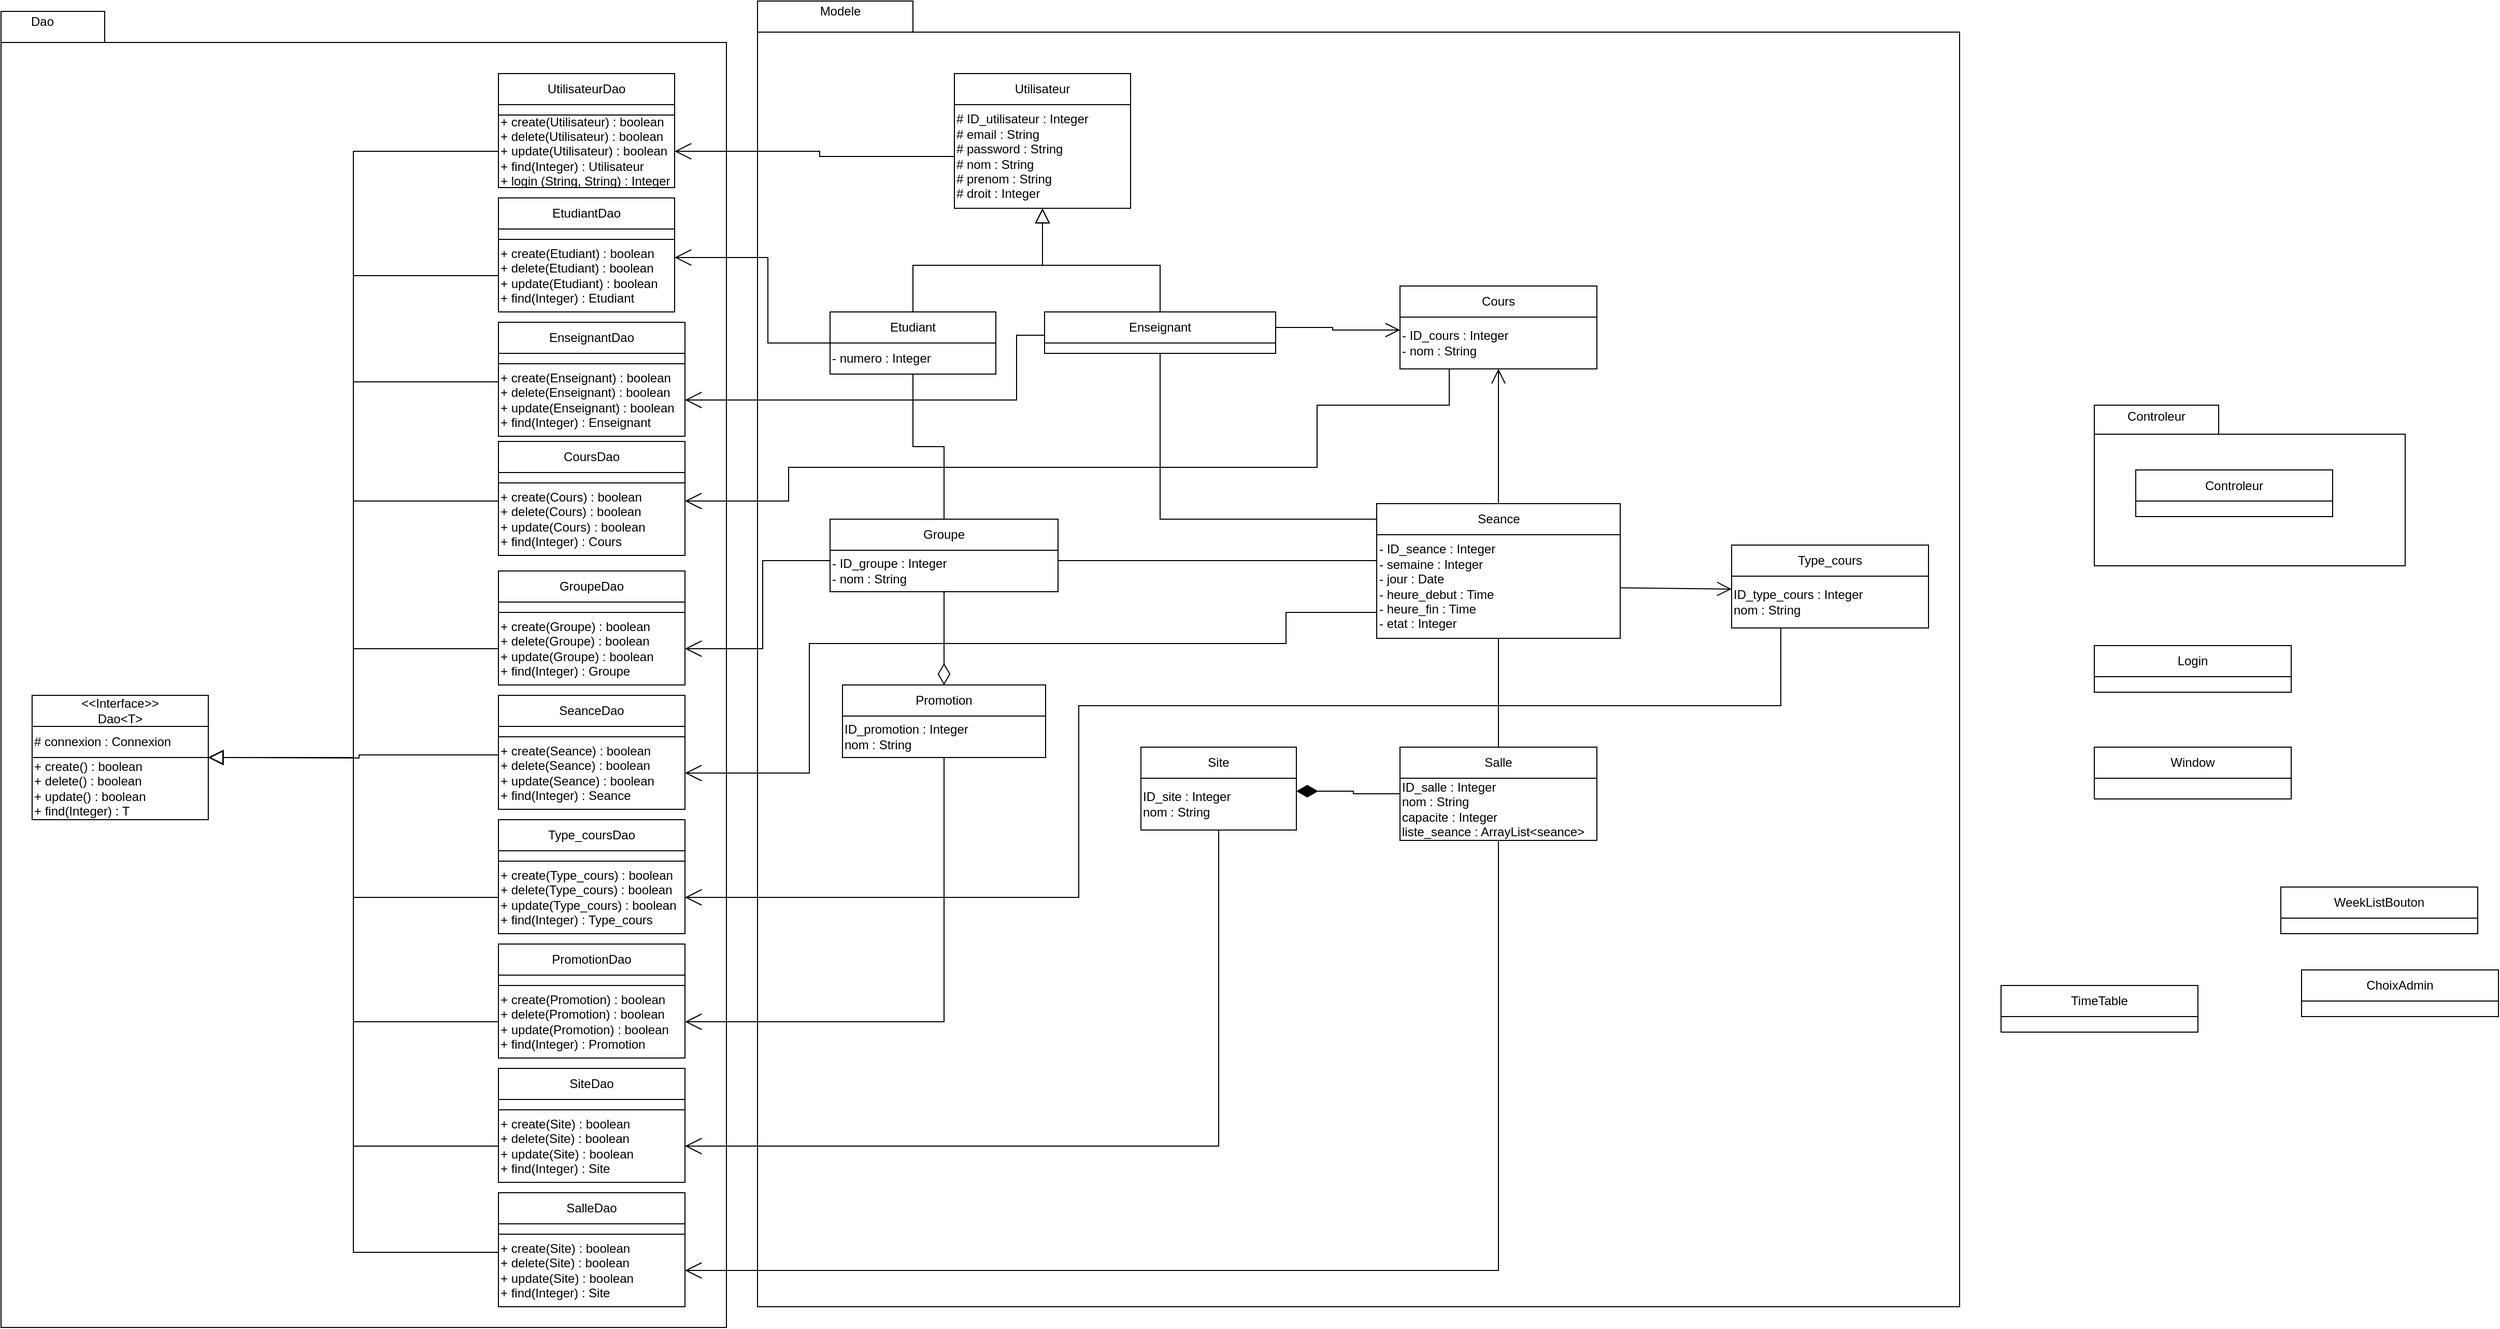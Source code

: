<mxfile version="13.1.12" type="github">
  <diagram id="PNnLgokY7eEUdojZbYiC" name="Page-1">
    <mxGraphModel dx="2522" dy="1648" grid="1" gridSize="10" guides="1" tooltips="1" connect="1" arrows="1" fold="1" page="1" pageScale="1" pageWidth="827" pageHeight="1169" math="0" shadow="0">
      <root>
        <mxCell id="0" />
        <mxCell id="1" parent="0" />
        <mxCell id="Z8heLtqB9fBzqsU-6SV7-1" value="Utilisateur" style="rounded=0;whiteSpace=wrap;html=1;" parent="1" vertex="1">
          <mxGeometry x="-700" y="10" width="170" height="30" as="geometry" />
        </mxCell>
        <mxCell id="HvSIF3zyz_BLwgicf8cy-4" style="edgeStyle=orthogonalEdgeStyle;rounded=0;orthogonalLoop=1;jettySize=auto;html=1;exitX=0.5;exitY=1;exitDx=0;exitDy=0;entryX=0.5;entryY=0;entryDx=0;entryDy=0;endArrow=none;endFill=0;startArrow=block;startFill=0;startSize=12;" edge="1" parent="1" source="Z8heLtqB9fBzqsU-6SV7-2" target="Z8heLtqB9fBzqsU-6SV7-6">
          <mxGeometry relative="1" as="geometry" />
        </mxCell>
        <mxCell id="HvSIF3zyz_BLwgicf8cy-5" style="edgeStyle=orthogonalEdgeStyle;rounded=0;orthogonalLoop=1;jettySize=auto;html=1;exitX=0.5;exitY=1;exitDx=0;exitDy=0;entryX=0.5;entryY=0;entryDx=0;entryDy=0;endArrow=none;endFill=0;startArrow=block;startFill=0;endSize=14;startSize=12;" edge="1" parent="1" source="Z8heLtqB9fBzqsU-6SV7-2" target="Z8heLtqB9fBzqsU-6SV7-10">
          <mxGeometry relative="1" as="geometry" />
        </mxCell>
        <mxCell id="HvSIF3zyz_BLwgicf8cy-31" style="edgeStyle=orthogonalEdgeStyle;rounded=0;orthogonalLoop=1;jettySize=auto;html=1;exitX=0;exitY=0.5;exitDx=0;exitDy=0;entryX=1;entryY=0.5;entryDx=0;entryDy=0;startArrow=none;startFill=0;startSize=12;sourcePerimeterSpacing=0;endArrow=open;endFill=0;endSize=14;targetPerimeterSpacing=0;strokeWidth=1;" edge="1" parent="1" source="Z8heLtqB9fBzqsU-6SV7-2" target="HvSIF3zyz_BLwgicf8cy-29">
          <mxGeometry relative="1" as="geometry" />
        </mxCell>
        <mxCell id="Z8heLtqB9fBzqsU-6SV7-2" value="# ID_utilisateur : Integer&lt;br&gt;# email : String&lt;br&gt;# password : String&lt;br&gt;# nom : String&lt;br&gt;# prenom : String&lt;br&gt;# droit : Integer" style="rounded=0;whiteSpace=wrap;html=1;align=left;" parent="1" vertex="1">
          <mxGeometry x="-700" y="40" width="170" height="100" as="geometry" />
        </mxCell>
        <mxCell id="Z8heLtqB9fBzqsU-6SV7-6" value="Etudiant" style="rounded=0;whiteSpace=wrap;html=1;" parent="1" vertex="1">
          <mxGeometry x="-820" y="240" width="160" height="30" as="geometry" />
        </mxCell>
        <mxCell id="HvSIF3zyz_BLwgicf8cy-6" style="edgeStyle=orthogonalEdgeStyle;rounded=0;orthogonalLoop=1;jettySize=auto;html=1;exitX=0.5;exitY=1;exitDx=0;exitDy=0;entryX=0.5;entryY=0;entryDx=0;entryDy=0;startArrow=none;startFill=0;endArrow=none;endFill=0;" edge="1" parent="1" source="Z8heLtqB9fBzqsU-6SV7-7" target="Z8heLtqB9fBzqsU-6SV7-14">
          <mxGeometry relative="1" as="geometry" />
        </mxCell>
        <mxCell id="HvSIF3zyz_BLwgicf8cy-57" style="edgeStyle=orthogonalEdgeStyle;rounded=0;orthogonalLoop=1;jettySize=auto;html=1;exitX=0;exitY=0;exitDx=0;exitDy=0;entryX=1;entryY=0.25;entryDx=0;entryDy=0;startArrow=none;startFill=0;startSize=12;sourcePerimeterSpacing=0;endArrow=open;endFill=0;endSize=14;targetPerimeterSpacing=0;strokeWidth=1;" edge="1" parent="1" source="Z8heLtqB9fBzqsU-6SV7-7" target="HvSIF3zyz_BLwgicf8cy-34">
          <mxGeometry relative="1" as="geometry">
            <Array as="points">
              <mxPoint x="-880" y="270" />
              <mxPoint x="-880" y="188" />
            </Array>
          </mxGeometry>
        </mxCell>
        <mxCell id="Z8heLtqB9fBzqsU-6SV7-7" value="- numero : Integer" style="rounded=0;whiteSpace=wrap;html=1;align=left;" parent="1" vertex="1">
          <mxGeometry x="-820" y="270" width="160" height="30" as="geometry" />
        </mxCell>
        <mxCell id="HvSIF3zyz_BLwgicf8cy-10" style="edgeStyle=orthogonalEdgeStyle;rounded=0;orthogonalLoop=1;jettySize=auto;html=1;exitX=1;exitY=0.5;exitDx=0;exitDy=0;entryX=0;entryY=0.25;entryDx=0;entryDy=0;startArrow=none;startFill=0;endArrow=open;endFill=0;endSize=12;" edge="1" parent="1" source="Z8heLtqB9fBzqsU-6SV7-10" target="Z8heLtqB9fBzqsU-6SV7-21">
          <mxGeometry relative="1" as="geometry" />
        </mxCell>
        <mxCell id="HvSIF3zyz_BLwgicf8cy-58" style="edgeStyle=orthogonalEdgeStyle;rounded=0;orthogonalLoop=1;jettySize=auto;html=1;exitX=0;exitY=0.75;exitDx=0;exitDy=0;entryX=1;entryY=0.5;entryDx=0;entryDy=0;startArrow=none;startFill=0;startSize=12;sourcePerimeterSpacing=0;endArrow=open;endFill=0;endSize=14;targetPerimeterSpacing=0;strokeWidth=1;" edge="1" parent="1" source="Z8heLtqB9fBzqsU-6SV7-10" target="HvSIF3zyz_BLwgicf8cy-37">
          <mxGeometry relative="1" as="geometry">
            <Array as="points">
              <mxPoint x="-640" y="263" />
              <mxPoint x="-640" y="325" />
            </Array>
          </mxGeometry>
        </mxCell>
        <mxCell id="Z8heLtqB9fBzqsU-6SV7-10" value="Enseignant" style="rounded=0;whiteSpace=wrap;html=1;" parent="1" vertex="1">
          <mxGeometry x="-613" y="240" width="223" height="30" as="geometry" />
        </mxCell>
        <mxCell id="Z8heLtqB9fBzqsU-6SV7-11" value="" style="rounded=0;whiteSpace=wrap;html=1;" parent="1" vertex="1">
          <mxGeometry x="-613" y="270" width="223" height="10" as="geometry" />
        </mxCell>
        <mxCell id="Z8heLtqB9fBzqsU-6SV7-12" value="Promotion" style="rounded=0;whiteSpace=wrap;html=1;" parent="1" vertex="1">
          <mxGeometry x="-808" y="600" width="196" height="30" as="geometry" />
        </mxCell>
        <mxCell id="HvSIF3zyz_BLwgicf8cy-89" style="edgeStyle=orthogonalEdgeStyle;rounded=0;orthogonalLoop=1;jettySize=auto;html=1;exitX=0.5;exitY=1;exitDx=0;exitDy=0;entryX=1;entryY=0.5;entryDx=0;entryDy=0;startArrow=none;startFill=0;startSize=12;sourcePerimeterSpacing=0;endArrow=open;endFill=0;endSize=14;targetPerimeterSpacing=0;strokeWidth=1;" edge="1" parent="1" source="Z8heLtqB9fBzqsU-6SV7-13" target="HvSIF3zyz_BLwgicf8cy-72">
          <mxGeometry relative="1" as="geometry" />
        </mxCell>
        <mxCell id="Z8heLtqB9fBzqsU-6SV7-13" value="ID_promotion : Integer&lt;br&gt;nom : String&lt;br&gt;" style="rounded=0;whiteSpace=wrap;html=1;align=left;" parent="1" vertex="1">
          <mxGeometry x="-808" y="630" width="196" height="40" as="geometry" />
        </mxCell>
        <mxCell id="Z8heLtqB9fBzqsU-6SV7-14" value="Groupe" style="rounded=0;whiteSpace=wrap;html=1;" parent="1" vertex="1">
          <mxGeometry x="-820" y="440" width="220" height="30" as="geometry" />
        </mxCell>
        <mxCell id="HvSIF3zyz_BLwgicf8cy-8" style="edgeStyle=none;rounded=0;orthogonalLoop=1;jettySize=auto;html=1;exitX=0.5;exitY=1;exitDx=0;exitDy=0;entryX=0.5;entryY=0;entryDx=0;entryDy=0;startArrow=none;startFill=0;endArrow=diamondThin;endFill=0;startSize=18;endSize=18;" edge="1" parent="1" source="Z8heLtqB9fBzqsU-6SV7-15" target="Z8heLtqB9fBzqsU-6SV7-12">
          <mxGeometry relative="1" as="geometry" />
        </mxCell>
        <mxCell id="HvSIF3zyz_BLwgicf8cy-15" style="edgeStyle=orthogonalEdgeStyle;rounded=0;orthogonalLoop=1;jettySize=auto;html=1;exitX=1;exitY=0.25;exitDx=0;exitDy=0;entryX=0;entryY=0.25;entryDx=0;entryDy=0;startArrow=none;startFill=0;endArrow=none;endFill=0;" edge="1" parent="1" source="Z8heLtqB9fBzqsU-6SV7-15" target="Z8heLtqB9fBzqsU-6SV7-29">
          <mxGeometry relative="1" as="geometry" />
        </mxCell>
        <mxCell id="HvSIF3zyz_BLwgicf8cy-60" style="edgeStyle=orthogonalEdgeStyle;rounded=0;orthogonalLoop=1;jettySize=auto;html=1;exitX=0;exitY=0.25;exitDx=0;exitDy=0;entryX=1;entryY=0.5;entryDx=0;entryDy=0;startArrow=none;startFill=0;startSize=12;sourcePerimeterSpacing=0;endArrow=open;endFill=0;endSize=14;targetPerimeterSpacing=0;strokeWidth=1;" edge="1" parent="1" source="Z8heLtqB9fBzqsU-6SV7-15" target="HvSIF3zyz_BLwgicf8cy-50">
          <mxGeometry relative="1" as="geometry" />
        </mxCell>
        <mxCell id="Z8heLtqB9fBzqsU-6SV7-15" value="- ID_groupe : Integer&lt;br&gt;- nom : String" style="rounded=0;whiteSpace=wrap;html=1;align=left;" parent="1" vertex="1">
          <mxGeometry x="-820" y="470" width="220" height="40" as="geometry" />
        </mxCell>
        <mxCell id="Z8heLtqB9fBzqsU-6SV7-20" value="Cours" style="rounded=0;whiteSpace=wrap;html=1;" parent="1" vertex="1">
          <mxGeometry x="-270" y="215" width="190" height="30" as="geometry" />
        </mxCell>
        <mxCell id="HvSIF3zyz_BLwgicf8cy-59" style="edgeStyle=orthogonalEdgeStyle;rounded=0;orthogonalLoop=1;jettySize=auto;html=1;exitX=0.25;exitY=1;exitDx=0;exitDy=0;entryX=1;entryY=0.25;entryDx=0;entryDy=0;startArrow=none;startFill=0;startSize=12;sourcePerimeterSpacing=0;endArrow=open;endFill=0;endSize=14;targetPerimeterSpacing=0;strokeWidth=1;" edge="1" parent="1" source="Z8heLtqB9fBzqsU-6SV7-21" target="HvSIF3zyz_BLwgicf8cy-43">
          <mxGeometry relative="1" as="geometry">
            <Array as="points">
              <mxPoint x="-222" y="330" />
              <mxPoint x="-350" y="330" />
              <mxPoint x="-350" y="390" />
              <mxPoint x="-860" y="390" />
              <mxPoint x="-860" y="423" />
            </Array>
          </mxGeometry>
        </mxCell>
        <mxCell id="Z8heLtqB9fBzqsU-6SV7-21" value="- ID_cours : Integer&lt;br&gt;- nom : String" style="rounded=0;whiteSpace=wrap;html=1;align=left;" parent="1" vertex="1">
          <mxGeometry x="-270" y="245" width="190" height="50" as="geometry" />
        </mxCell>
        <mxCell id="Z8heLtqB9fBzqsU-6SV7-22" value="Type_cours" style="rounded=0;whiteSpace=wrap;html=1;" parent="1" vertex="1">
          <mxGeometry x="50" y="465" width="190" height="30" as="geometry" />
        </mxCell>
        <mxCell id="HvSIF3zyz_BLwgicf8cy-12" style="edgeStyle=none;rounded=0;orthogonalLoop=1;jettySize=auto;html=1;exitX=0;exitY=0.25;exitDx=0;exitDy=0;startArrow=open;startFill=0;endArrow=none;endFill=0;startSize=12;" edge="1" parent="1" source="Z8heLtqB9fBzqsU-6SV7-23" target="Z8heLtqB9fBzqsU-6SV7-29">
          <mxGeometry relative="1" as="geometry" />
        </mxCell>
        <mxCell id="HvSIF3zyz_BLwgicf8cy-88" style="edgeStyle=orthogonalEdgeStyle;rounded=0;orthogonalLoop=1;jettySize=auto;html=1;exitX=0.25;exitY=1;exitDx=0;exitDy=0;entryX=1;entryY=0.5;entryDx=0;entryDy=0;startArrow=none;startFill=0;startSize=12;sourcePerimeterSpacing=0;endArrow=open;endFill=0;endSize=14;targetPerimeterSpacing=0;strokeWidth=1;" edge="1" parent="1" source="Z8heLtqB9fBzqsU-6SV7-23" target="HvSIF3zyz_BLwgicf8cy-66">
          <mxGeometry relative="1" as="geometry">
            <Array as="points">
              <mxPoint x="97" y="620" />
              <mxPoint x="-580" y="620" />
              <mxPoint x="-580" y="805" />
            </Array>
          </mxGeometry>
        </mxCell>
        <mxCell id="Z8heLtqB9fBzqsU-6SV7-23" value="ID_type_cours : Integer&lt;br&gt;nom : String" style="rounded=0;whiteSpace=wrap;html=1;align=left;" parent="1" vertex="1">
          <mxGeometry x="50" y="495" width="190" height="50" as="geometry" />
        </mxCell>
        <mxCell id="Z8heLtqB9fBzqsU-6SV7-24" value="Site" style="rounded=0;whiteSpace=wrap;html=1;" parent="1" vertex="1">
          <mxGeometry x="-520" y="660" width="150" height="30" as="geometry" />
        </mxCell>
        <mxCell id="HvSIF3zyz_BLwgicf8cy-19" style="edgeStyle=orthogonalEdgeStyle;rounded=0;orthogonalLoop=1;jettySize=auto;html=1;exitX=1;exitY=0.25;exitDx=0;exitDy=0;entryX=0;entryY=0.25;entryDx=0;entryDy=0;startArrow=diamondThin;startFill=1;endArrow=none;endFill=0;targetPerimeterSpacing=0;sourcePerimeterSpacing=0;strokeWidth=1;endSize=12;startSize=18;" edge="1" parent="1" source="Z8heLtqB9fBzqsU-6SV7-25" target="Z8heLtqB9fBzqsU-6SV7-27">
          <mxGeometry relative="1" as="geometry" />
        </mxCell>
        <mxCell id="HvSIF3zyz_BLwgicf8cy-90" style="edgeStyle=orthogonalEdgeStyle;rounded=0;orthogonalLoop=1;jettySize=auto;html=1;exitX=0.5;exitY=1;exitDx=0;exitDy=0;entryX=1;entryY=0.5;entryDx=0;entryDy=0;startArrow=none;startFill=0;startSize=12;sourcePerimeterSpacing=0;endArrow=open;endFill=0;endSize=14;targetPerimeterSpacing=0;strokeWidth=1;" edge="1" parent="1" source="Z8heLtqB9fBzqsU-6SV7-25" target="HvSIF3zyz_BLwgicf8cy-80">
          <mxGeometry relative="1" as="geometry" />
        </mxCell>
        <mxCell id="Z8heLtqB9fBzqsU-6SV7-25" value="ID_site : Integer&lt;br&gt;nom : String&lt;br&gt;" style="rounded=0;whiteSpace=wrap;html=1;align=left;" parent="1" vertex="1">
          <mxGeometry x="-520" y="690" width="150" height="50" as="geometry" />
        </mxCell>
        <mxCell id="HvSIF3zyz_BLwgicf8cy-16" style="edgeStyle=orthogonalEdgeStyle;rounded=0;orthogonalLoop=1;jettySize=auto;html=1;exitX=0.5;exitY=0;exitDx=0;exitDy=0;entryX=0.5;entryY=1;entryDx=0;entryDy=0;startArrow=none;startFill=0;endArrow=none;endFill=0;" edge="1" parent="1" source="Z8heLtqB9fBzqsU-6SV7-26" target="Z8heLtqB9fBzqsU-6SV7-29">
          <mxGeometry relative="1" as="geometry" />
        </mxCell>
        <mxCell id="Z8heLtqB9fBzqsU-6SV7-26" value="Salle" style="rounded=0;whiteSpace=wrap;html=1;" parent="1" vertex="1">
          <mxGeometry x="-270" y="660" width="190" height="30" as="geometry" />
        </mxCell>
        <mxCell id="HvSIF3zyz_BLwgicf8cy-91" style="edgeStyle=orthogonalEdgeStyle;rounded=0;orthogonalLoop=1;jettySize=auto;html=1;exitX=0.5;exitY=1;exitDx=0;exitDy=0;entryX=1;entryY=0.5;entryDx=0;entryDy=0;startArrow=none;startFill=0;startSize=12;sourcePerimeterSpacing=0;endArrow=open;endFill=0;endSize=14;targetPerimeterSpacing=0;strokeWidth=1;" edge="1" parent="1" source="Z8heLtqB9fBzqsU-6SV7-27" target="HvSIF3zyz_BLwgicf8cy-86">
          <mxGeometry relative="1" as="geometry" />
        </mxCell>
        <mxCell id="Z8heLtqB9fBzqsU-6SV7-27" value="ID_salle : Integer&lt;br&gt;nom : String&lt;br&gt;capacite : Integer&lt;br&gt;liste_seance : ArrayList&amp;lt;seance&amp;gt;" style="rounded=0;whiteSpace=wrap;html=1;align=left;" parent="1" vertex="1">
          <mxGeometry x="-270" y="690" width="190" height="60" as="geometry" />
        </mxCell>
        <mxCell id="HvSIF3zyz_BLwgicf8cy-11" style="edgeStyle=none;rounded=0;orthogonalLoop=1;jettySize=auto;html=1;exitX=0.5;exitY=0;exitDx=0;exitDy=0;entryX=0.5;entryY=1;entryDx=0;entryDy=0;startArrow=none;startFill=0;endArrow=open;endFill=0;startSize=12;endSize=12;" edge="1" parent="1" source="Z8heLtqB9fBzqsU-6SV7-28" target="Z8heLtqB9fBzqsU-6SV7-21">
          <mxGeometry relative="1" as="geometry" />
        </mxCell>
        <mxCell id="Z8heLtqB9fBzqsU-6SV7-28" value="Seance" style="rounded=0;whiteSpace=wrap;html=1;" parent="1" vertex="1">
          <mxGeometry x="-292.5" y="425" width="235" height="30" as="geometry" />
        </mxCell>
        <mxCell id="HvSIF3zyz_BLwgicf8cy-14" style="edgeStyle=orthogonalEdgeStyle;rounded=0;orthogonalLoop=1;jettySize=auto;html=1;exitX=0;exitY=0.25;exitDx=0;exitDy=0;entryX=0.5;entryY=1;entryDx=0;entryDy=0;startArrow=none;startFill=0;endArrow=none;endFill=0;" edge="1" parent="1" source="Z8heLtqB9fBzqsU-6SV7-29" target="Z8heLtqB9fBzqsU-6SV7-11">
          <mxGeometry relative="1" as="geometry">
            <Array as="points">
              <mxPoint x="-293" y="440" />
              <mxPoint x="-501" y="440" />
            </Array>
          </mxGeometry>
        </mxCell>
        <mxCell id="HvSIF3zyz_BLwgicf8cy-87" style="edgeStyle=orthogonalEdgeStyle;rounded=0;orthogonalLoop=1;jettySize=auto;html=1;exitX=0;exitY=0.75;exitDx=0;exitDy=0;entryX=1;entryY=0.5;entryDx=0;entryDy=0;startArrow=none;startFill=0;startSize=12;sourcePerimeterSpacing=0;endArrow=open;endFill=0;endSize=14;targetPerimeterSpacing=0;strokeWidth=1;" edge="1" parent="1" source="Z8heLtqB9fBzqsU-6SV7-29" target="HvSIF3zyz_BLwgicf8cy-56">
          <mxGeometry relative="1" as="geometry">
            <Array as="points">
              <mxPoint x="-380" y="530" />
              <mxPoint x="-380" y="560" />
              <mxPoint x="-840" y="560" />
              <mxPoint x="-840" y="685" />
            </Array>
          </mxGeometry>
        </mxCell>
        <mxCell id="Z8heLtqB9fBzqsU-6SV7-29" value="- ID_seance : Integer&lt;br&gt;- semaine : Integer&lt;br&gt;- jour : Date&lt;br&gt;- heure_debut : Time&lt;br&gt;- heure_fin : Time&lt;br&gt;- etat : Integer" style="rounded=0;whiteSpace=wrap;html=1;align=left;" parent="1" vertex="1">
          <mxGeometry x="-292.5" y="455" width="235" height="100" as="geometry" />
        </mxCell>
        <mxCell id="HvSIF3zyz_BLwgicf8cy-3" style="edgeStyle=orthogonalEdgeStyle;rounded=0;orthogonalLoop=1;jettySize=auto;html=1;exitX=0.5;exitY=1;exitDx=0;exitDy=0;" edge="1" parent="1" source="Z8heLtqB9fBzqsU-6SV7-11" target="Z8heLtqB9fBzqsU-6SV7-11">
          <mxGeometry relative="1" as="geometry" />
        </mxCell>
        <mxCell id="HvSIF3zyz_BLwgicf8cy-24" value="&amp;lt;&amp;lt;Interface&amp;gt;&amp;gt;&lt;br&gt;Dao&amp;lt;T&amp;gt;" style="rounded=0;whiteSpace=wrap;html=1;" vertex="1" parent="1">
          <mxGeometry x="-1590" y="610" width="170" height="30" as="geometry" />
        </mxCell>
        <mxCell id="HvSIF3zyz_BLwgicf8cy-25" value="# connexion : Connexion" style="rounded=0;whiteSpace=wrap;html=1;align=left;" vertex="1" parent="1">
          <mxGeometry x="-1590" y="640" width="170" height="30" as="geometry" />
        </mxCell>
        <mxCell id="HvSIF3zyz_BLwgicf8cy-92" style="edgeStyle=orthogonalEdgeStyle;rounded=0;orthogonalLoop=1;jettySize=auto;html=1;exitX=1;exitY=0;exitDx=0;exitDy=0;entryX=0;entryY=0.5;entryDx=0;entryDy=0;startArrow=block;startFill=0;startSize=12;sourcePerimeterSpacing=0;endArrow=none;endFill=0;endSize=14;targetPerimeterSpacing=0;strokeWidth=1;" edge="1" parent="1" source="HvSIF3zyz_BLwgicf8cy-26" target="HvSIF3zyz_BLwgicf8cy-29">
          <mxGeometry relative="1" as="geometry">
            <Array as="points">
              <mxPoint x="-1280" y="670" />
              <mxPoint x="-1280" y="85" />
            </Array>
          </mxGeometry>
        </mxCell>
        <mxCell id="HvSIF3zyz_BLwgicf8cy-26" value="&lt;div&gt;+ create() : boolean&lt;/div&gt;&lt;div&gt;+ delete() : boolean&lt;/div&gt;&lt;div&gt;+ update() : boolean&lt;/div&gt;&lt;div&gt;+ find(Integer) : T&lt;br&gt;&lt;/div&gt;" style="rounded=0;whiteSpace=wrap;html=1;align=left;" vertex="1" parent="1">
          <mxGeometry x="-1590" y="670" width="170" height="60" as="geometry" />
        </mxCell>
        <mxCell id="HvSIF3zyz_BLwgicf8cy-27" value="UtilisateurDao" style="rounded=0;whiteSpace=wrap;html=1;" vertex="1" parent="1">
          <mxGeometry x="-1140" y="10" width="170" height="30" as="geometry" />
        </mxCell>
        <mxCell id="HvSIF3zyz_BLwgicf8cy-28" value="" style="rounded=0;whiteSpace=wrap;html=1;align=left;" vertex="1" parent="1">
          <mxGeometry x="-1140" y="40" width="170" height="10" as="geometry" />
        </mxCell>
        <mxCell id="HvSIF3zyz_BLwgicf8cy-29" value="&lt;div&gt;+ create(Utilisateur) : boolean&lt;/div&gt;&lt;div&gt;+ delete(Utilisateur) : boolean&lt;/div&gt;&lt;div&gt;+ update(Utilisateur) : boolean&lt;/div&gt;&lt;div&gt;+ find(Integer) : Utilisateur&lt;/div&gt;&lt;div&gt;+ login (String, String) : Integer&lt;br&gt;&lt;/div&gt;" style="rounded=0;whiteSpace=wrap;html=1;align=left;" vertex="1" parent="1">
          <mxGeometry x="-1140" y="50" width="170" height="70" as="geometry" />
        </mxCell>
        <mxCell id="HvSIF3zyz_BLwgicf8cy-32" value="EtudiantDao" style="rounded=0;whiteSpace=wrap;html=1;" vertex="1" parent="1">
          <mxGeometry x="-1140" y="130" width="170" height="30" as="geometry" />
        </mxCell>
        <mxCell id="HvSIF3zyz_BLwgicf8cy-33" value="" style="rounded=0;whiteSpace=wrap;html=1;align=left;" vertex="1" parent="1">
          <mxGeometry x="-1140" y="160" width="170" height="10" as="geometry" />
        </mxCell>
        <mxCell id="HvSIF3zyz_BLwgicf8cy-93" style="edgeStyle=orthogonalEdgeStyle;rounded=0;orthogonalLoop=1;jettySize=auto;html=1;exitX=0;exitY=0.5;exitDx=0;exitDy=0;entryX=1;entryY=0;entryDx=0;entryDy=0;startArrow=none;startFill=0;startSize=14;sourcePerimeterSpacing=0;endArrow=block;endFill=0;endSize=12;targetPerimeterSpacing=0;strokeWidth=1;" edge="1" parent="1" source="HvSIF3zyz_BLwgicf8cy-34" target="HvSIF3zyz_BLwgicf8cy-26">
          <mxGeometry relative="1" as="geometry">
            <Array as="points">
              <mxPoint x="-1280" y="205" />
              <mxPoint x="-1280" y="670" />
            </Array>
          </mxGeometry>
        </mxCell>
        <mxCell id="HvSIF3zyz_BLwgicf8cy-34" value="&lt;div&gt;+ create(Etudiant) : boolean&lt;/div&gt;&lt;div&gt;+ delete(Etudiant) : boolean&lt;/div&gt;&lt;div&gt;+ update(Etudiant) : boolean&lt;/div&gt;&lt;div&gt;+ find(Integer) : Etudiant&lt;br&gt;&lt;/div&gt;" style="rounded=0;whiteSpace=wrap;html=1;align=left;" vertex="1" parent="1">
          <mxGeometry x="-1140" y="170" width="170" height="70" as="geometry" />
        </mxCell>
        <mxCell id="HvSIF3zyz_BLwgicf8cy-35" value="EnseignantDao" style="rounded=0;whiteSpace=wrap;html=1;" vertex="1" parent="1">
          <mxGeometry x="-1140" y="250" width="180" height="30" as="geometry" />
        </mxCell>
        <mxCell id="HvSIF3zyz_BLwgicf8cy-36" value="" style="rounded=0;whiteSpace=wrap;html=1;align=left;" vertex="1" parent="1">
          <mxGeometry x="-1140" y="280" width="180" height="10" as="geometry" />
        </mxCell>
        <mxCell id="HvSIF3zyz_BLwgicf8cy-94" style="edgeStyle=orthogonalEdgeStyle;rounded=0;orthogonalLoop=1;jettySize=auto;html=1;exitX=0;exitY=0.25;exitDx=0;exitDy=0;startArrow=none;startFill=0;startSize=14;sourcePerimeterSpacing=0;endArrow=block;endFill=0;endSize=12;targetPerimeterSpacing=0;strokeWidth=1;" edge="1" parent="1" source="HvSIF3zyz_BLwgicf8cy-37">
          <mxGeometry relative="1" as="geometry">
            <mxPoint x="-1420" y="670" as="targetPoint" />
            <Array as="points">
              <mxPoint x="-1280" y="308" />
              <mxPoint x="-1280" y="670" />
            </Array>
          </mxGeometry>
        </mxCell>
        <mxCell id="HvSIF3zyz_BLwgicf8cy-37" value="&lt;div&gt;+ create(Enseignant) : boolean&lt;/div&gt;&lt;div&gt;+ delete(Enseignant) : boolean&lt;/div&gt;&lt;div&gt;+ update(Enseignant) : boolean&lt;/div&gt;&lt;div&gt;+ find(Integer) : Enseignant&lt;br&gt;&lt;/div&gt;" style="rounded=0;whiteSpace=wrap;html=1;align=left;" vertex="1" parent="1">
          <mxGeometry x="-1140" y="290" width="180" height="70" as="geometry" />
        </mxCell>
        <mxCell id="HvSIF3zyz_BLwgicf8cy-38" value="CoursDao" style="rounded=0;whiteSpace=wrap;html=1;" vertex="1" parent="1">
          <mxGeometry x="-1140" y="365" width="180" height="30" as="geometry" />
        </mxCell>
        <mxCell id="HvSIF3zyz_BLwgicf8cy-39" value="" style="rounded=0;whiteSpace=wrap;html=1;align=left;" vertex="1" parent="1">
          <mxGeometry x="-1140" y="395" width="180" height="10" as="geometry" />
        </mxCell>
        <mxCell id="HvSIF3zyz_BLwgicf8cy-40" value="&lt;div&gt;+ create(Cours) : boolean&lt;/div&gt;&lt;div&gt;+ delete(Cours) : boolean&lt;/div&gt;&lt;div&gt;+ update(Enseignant) : boolean&lt;/div&gt;&lt;div&gt;+ find(Integer) : Enseignant&lt;br&gt;&lt;/div&gt;" style="rounded=0;whiteSpace=wrap;html=1;align=left;" vertex="1" parent="1">
          <mxGeometry x="-1140" y="405" width="180" height="70" as="geometry" />
        </mxCell>
        <mxCell id="HvSIF3zyz_BLwgicf8cy-41" value="CoursDao" style="rounded=0;whiteSpace=wrap;html=1;" vertex="1" parent="1">
          <mxGeometry x="-1140" y="365" width="180" height="30" as="geometry" />
        </mxCell>
        <mxCell id="HvSIF3zyz_BLwgicf8cy-42" value="" style="rounded=0;whiteSpace=wrap;html=1;align=left;" vertex="1" parent="1">
          <mxGeometry x="-1140" y="395" width="180" height="10" as="geometry" />
        </mxCell>
        <mxCell id="HvSIF3zyz_BLwgicf8cy-95" style="edgeStyle=orthogonalEdgeStyle;rounded=0;orthogonalLoop=1;jettySize=auto;html=1;exitX=0;exitY=0.25;exitDx=0;exitDy=0;startArrow=none;startFill=0;startSize=14;sourcePerimeterSpacing=0;endArrow=block;endFill=0;endSize=12;targetPerimeterSpacing=0;strokeWidth=1;" edge="1" parent="1" source="HvSIF3zyz_BLwgicf8cy-43">
          <mxGeometry relative="1" as="geometry">
            <mxPoint x="-1420" y="670" as="targetPoint" />
            <Array as="points">
              <mxPoint x="-1280" y="423" />
              <mxPoint x="-1280" y="670" />
            </Array>
          </mxGeometry>
        </mxCell>
        <mxCell id="HvSIF3zyz_BLwgicf8cy-43" value="&lt;div&gt;+ create(Cours) : boolean&lt;/div&gt;&lt;div&gt;+ delete(Cours) : boolean&lt;/div&gt;&lt;div&gt;+ update(Cours) : boolean&lt;/div&gt;&lt;div&gt;+ find(Integer) : Cours&lt;br&gt;&lt;/div&gt;" style="rounded=0;whiteSpace=wrap;html=1;align=left;" vertex="1" parent="1">
          <mxGeometry x="-1140" y="405" width="180" height="70" as="geometry" />
        </mxCell>
        <mxCell id="HvSIF3zyz_BLwgicf8cy-45" value="CoursDao" style="rounded=0;whiteSpace=wrap;html=1;" vertex="1" parent="1">
          <mxGeometry x="-1140" y="490" width="180" height="30" as="geometry" />
        </mxCell>
        <mxCell id="HvSIF3zyz_BLwgicf8cy-46" value="" style="rounded=0;whiteSpace=wrap;html=1;align=left;" vertex="1" parent="1">
          <mxGeometry x="-1140" y="520" width="180" height="10" as="geometry" />
        </mxCell>
        <mxCell id="HvSIF3zyz_BLwgicf8cy-47" value="&lt;div&gt;+ create(Cours) : boolean&lt;/div&gt;&lt;div&gt;+ delete(Cours) : boolean&lt;/div&gt;&lt;div&gt;+ update(Enseignant) : boolean&lt;/div&gt;&lt;div&gt;+ find(Integer) : Enseignant&lt;br&gt;&lt;/div&gt;" style="rounded=0;whiteSpace=wrap;html=1;align=left;" vertex="1" parent="1">
          <mxGeometry x="-1140" y="530" width="180" height="70" as="geometry" />
        </mxCell>
        <mxCell id="HvSIF3zyz_BLwgicf8cy-48" value="GroupeDao" style="rounded=0;whiteSpace=wrap;html=1;" vertex="1" parent="1">
          <mxGeometry x="-1140" y="490" width="180" height="30" as="geometry" />
        </mxCell>
        <mxCell id="HvSIF3zyz_BLwgicf8cy-49" value="" style="rounded=0;whiteSpace=wrap;html=1;align=left;" vertex="1" parent="1">
          <mxGeometry x="-1140" y="520" width="180" height="10" as="geometry" />
        </mxCell>
        <mxCell id="HvSIF3zyz_BLwgicf8cy-96" style="edgeStyle=orthogonalEdgeStyle;rounded=0;orthogonalLoop=1;jettySize=auto;html=1;exitX=0;exitY=0.5;exitDx=0;exitDy=0;startArrow=none;startFill=0;startSize=14;sourcePerimeterSpacing=0;endArrow=block;endFill=0;endSize=12;targetPerimeterSpacing=0;strokeWidth=1;" edge="1" parent="1" source="HvSIF3zyz_BLwgicf8cy-50">
          <mxGeometry relative="1" as="geometry">
            <mxPoint x="-1420" y="670" as="targetPoint" />
            <Array as="points">
              <mxPoint x="-1280" y="565" />
              <mxPoint x="-1280" y="670" />
            </Array>
          </mxGeometry>
        </mxCell>
        <mxCell id="HvSIF3zyz_BLwgicf8cy-50" value="&lt;div&gt;+ create(Groupe) : boolean&lt;/div&gt;&lt;div&gt;+ delete(Groupe) : boolean&lt;/div&gt;&lt;div&gt;+ update(Groupe) : boolean&lt;/div&gt;&lt;div&gt;+ find(Integer) : Groupe&lt;br&gt;&lt;/div&gt;" style="rounded=0;whiteSpace=wrap;html=1;align=left;" vertex="1" parent="1">
          <mxGeometry x="-1140" y="530" width="180" height="70" as="geometry" />
        </mxCell>
        <mxCell id="HvSIF3zyz_BLwgicf8cy-51" value="CoursDao" style="rounded=0;whiteSpace=wrap;html=1;" vertex="1" parent="1">
          <mxGeometry x="-1140" y="610" width="180" height="30" as="geometry" />
        </mxCell>
        <mxCell id="HvSIF3zyz_BLwgicf8cy-52" value="" style="rounded=0;whiteSpace=wrap;html=1;align=left;" vertex="1" parent="1">
          <mxGeometry x="-1140" y="640" width="180" height="10" as="geometry" />
        </mxCell>
        <mxCell id="HvSIF3zyz_BLwgicf8cy-53" value="&lt;div&gt;+ create(Cours) : boolean&lt;/div&gt;&lt;div&gt;+ delete(Cours) : boolean&lt;/div&gt;&lt;div&gt;+ update(Enseignant) : boolean&lt;/div&gt;&lt;div&gt;+ find(Integer) : Enseignant&lt;br&gt;&lt;/div&gt;" style="rounded=0;whiteSpace=wrap;html=1;align=left;" vertex="1" parent="1">
          <mxGeometry x="-1140" y="650" width="180" height="70" as="geometry" />
        </mxCell>
        <mxCell id="HvSIF3zyz_BLwgicf8cy-54" value="SeanceDao" style="rounded=0;whiteSpace=wrap;html=1;" vertex="1" parent="1">
          <mxGeometry x="-1140" y="610" width="180" height="30" as="geometry" />
        </mxCell>
        <mxCell id="HvSIF3zyz_BLwgicf8cy-55" value="" style="rounded=0;whiteSpace=wrap;html=1;align=left;" vertex="1" parent="1">
          <mxGeometry x="-1140" y="640" width="180" height="10" as="geometry" />
        </mxCell>
        <mxCell id="HvSIF3zyz_BLwgicf8cy-97" style="edgeStyle=orthogonalEdgeStyle;rounded=0;orthogonalLoop=1;jettySize=auto;html=1;exitX=0;exitY=0.25;exitDx=0;exitDy=0;startArrow=none;startFill=0;startSize=14;sourcePerimeterSpacing=0;endArrow=block;endFill=0;endSize=12;targetPerimeterSpacing=0;strokeWidth=1;" edge="1" parent="1" source="HvSIF3zyz_BLwgicf8cy-56">
          <mxGeometry relative="1" as="geometry">
            <mxPoint x="-1420" y="670" as="targetPoint" />
          </mxGeometry>
        </mxCell>
        <mxCell id="HvSIF3zyz_BLwgicf8cy-56" value="&lt;div&gt;+ create(Seance) : boolean&lt;/div&gt;&lt;div&gt;+ delete(Seance) : boolean&lt;/div&gt;&lt;div&gt;+ update(Seance) : boolean&lt;/div&gt;&lt;div&gt;+ find(Integer) : Seance&lt;br&gt;&lt;/div&gt;" style="rounded=0;whiteSpace=wrap;html=1;align=left;" vertex="1" parent="1">
          <mxGeometry x="-1140" y="650" width="180" height="70" as="geometry" />
        </mxCell>
        <mxCell id="HvSIF3zyz_BLwgicf8cy-61" value="CoursDao" style="rounded=0;whiteSpace=wrap;html=1;" vertex="1" parent="1">
          <mxGeometry x="-1140" y="730" width="180" height="30" as="geometry" />
        </mxCell>
        <mxCell id="HvSIF3zyz_BLwgicf8cy-62" value="" style="rounded=0;whiteSpace=wrap;html=1;align=left;" vertex="1" parent="1">
          <mxGeometry x="-1140" y="760" width="180" height="10" as="geometry" />
        </mxCell>
        <mxCell id="HvSIF3zyz_BLwgicf8cy-63" value="&lt;div&gt;+ create(Cours) : boolean&lt;/div&gt;&lt;div&gt;+ delete(Cours) : boolean&lt;/div&gt;&lt;div&gt;+ update(Enseignant) : boolean&lt;/div&gt;&lt;div&gt;+ find(Integer) : Enseignant&lt;br&gt;&lt;/div&gt;" style="rounded=0;whiteSpace=wrap;html=1;align=left;" vertex="1" parent="1">
          <mxGeometry x="-1140" y="770" width="180" height="70" as="geometry" />
        </mxCell>
        <mxCell id="HvSIF3zyz_BLwgicf8cy-64" value="Type_coursDao" style="rounded=0;whiteSpace=wrap;html=1;" vertex="1" parent="1">
          <mxGeometry x="-1140" y="730" width="180" height="30" as="geometry" />
        </mxCell>
        <mxCell id="HvSIF3zyz_BLwgicf8cy-65" value="" style="rounded=0;whiteSpace=wrap;html=1;align=left;" vertex="1" parent="1">
          <mxGeometry x="-1140" y="760" width="180" height="10" as="geometry" />
        </mxCell>
        <mxCell id="HvSIF3zyz_BLwgicf8cy-98" style="edgeStyle=orthogonalEdgeStyle;rounded=0;orthogonalLoop=1;jettySize=auto;html=1;exitX=0;exitY=0.5;exitDx=0;exitDy=0;startArrow=none;startFill=0;startSize=14;sourcePerimeterSpacing=0;endArrow=block;endFill=0;endSize=12;targetPerimeterSpacing=0;strokeWidth=1;" edge="1" parent="1" source="HvSIF3zyz_BLwgicf8cy-66">
          <mxGeometry relative="1" as="geometry">
            <mxPoint x="-1420" y="670" as="targetPoint" />
            <Array as="points">
              <mxPoint x="-1280" y="805" />
              <mxPoint x="-1280" y="670" />
            </Array>
          </mxGeometry>
        </mxCell>
        <mxCell id="HvSIF3zyz_BLwgicf8cy-66" value="&lt;div&gt;+ create(Type_cours) : boolean&lt;/div&gt;&lt;div&gt;+ delete(Type_cours) : boolean&lt;/div&gt;&lt;div&gt;+ update(Type_cours) : boolean&lt;/div&gt;&lt;div&gt;+ find(Integer) : Type_cours&lt;br&gt;&lt;/div&gt;" style="rounded=0;whiteSpace=wrap;html=1;align=left;" vertex="1" parent="1">
          <mxGeometry x="-1140" y="770" width="180" height="70" as="geometry" />
        </mxCell>
        <mxCell id="HvSIF3zyz_BLwgicf8cy-67" value="CoursDao" style="rounded=0;whiteSpace=wrap;html=1;" vertex="1" parent="1">
          <mxGeometry x="-1140" y="850" width="180" height="30" as="geometry" />
        </mxCell>
        <mxCell id="HvSIF3zyz_BLwgicf8cy-68" value="" style="rounded=0;whiteSpace=wrap;html=1;align=left;" vertex="1" parent="1">
          <mxGeometry x="-1140" y="880" width="180" height="10" as="geometry" />
        </mxCell>
        <mxCell id="HvSIF3zyz_BLwgicf8cy-69" value="&lt;div&gt;+ create(Cours) : boolean&lt;/div&gt;&lt;div&gt;+ delete(Cours) : boolean&lt;/div&gt;&lt;div&gt;+ update(Enseignant) : boolean&lt;/div&gt;&lt;div&gt;+ find(Integer) : Enseignant&lt;br&gt;&lt;/div&gt;" style="rounded=0;whiteSpace=wrap;html=1;align=left;" vertex="1" parent="1">
          <mxGeometry x="-1140" y="890" width="180" height="70" as="geometry" />
        </mxCell>
        <mxCell id="HvSIF3zyz_BLwgicf8cy-70" value="PromotionDao" style="rounded=0;whiteSpace=wrap;html=1;" vertex="1" parent="1">
          <mxGeometry x="-1140" y="850" width="180" height="30" as="geometry" />
        </mxCell>
        <mxCell id="HvSIF3zyz_BLwgicf8cy-71" value="" style="rounded=0;whiteSpace=wrap;html=1;align=left;" vertex="1" parent="1">
          <mxGeometry x="-1140" y="880" width="180" height="10" as="geometry" />
        </mxCell>
        <mxCell id="HvSIF3zyz_BLwgicf8cy-99" style="edgeStyle=orthogonalEdgeStyle;rounded=0;orthogonalLoop=1;jettySize=auto;html=1;exitX=0;exitY=0.5;exitDx=0;exitDy=0;startArrow=none;startFill=0;startSize=14;sourcePerimeterSpacing=0;endArrow=block;endFill=0;endSize=12;targetPerimeterSpacing=0;strokeWidth=1;" edge="1" parent="1" source="HvSIF3zyz_BLwgicf8cy-72">
          <mxGeometry relative="1" as="geometry">
            <mxPoint x="-1420" y="670" as="targetPoint" />
            <Array as="points">
              <mxPoint x="-1280" y="925" />
              <mxPoint x="-1280" y="670" />
            </Array>
          </mxGeometry>
        </mxCell>
        <mxCell id="HvSIF3zyz_BLwgicf8cy-72" value="&lt;div&gt;+ create(Promotion) : boolean&lt;/div&gt;&lt;div&gt;+ delete(Promotion) : boolean&lt;/div&gt;&lt;div&gt;+ update(Promotion) : boolean&lt;/div&gt;&lt;div&gt;+ find(Integer) : Promotion&lt;br&gt;&lt;/div&gt;" style="rounded=0;whiteSpace=wrap;html=1;align=left;" vertex="1" parent="1">
          <mxGeometry x="-1140" y="890" width="180" height="70" as="geometry" />
        </mxCell>
        <mxCell id="HvSIF3zyz_BLwgicf8cy-75" value="CoursDao" style="rounded=0;whiteSpace=wrap;html=1;" vertex="1" parent="1">
          <mxGeometry x="-1140" y="970" width="180" height="30" as="geometry" />
        </mxCell>
        <mxCell id="HvSIF3zyz_BLwgicf8cy-76" value="" style="rounded=0;whiteSpace=wrap;html=1;align=left;" vertex="1" parent="1">
          <mxGeometry x="-1140" y="1000" width="180" height="10" as="geometry" />
        </mxCell>
        <mxCell id="HvSIF3zyz_BLwgicf8cy-77" value="&lt;div&gt;+ create(Cours) : boolean&lt;/div&gt;&lt;div&gt;+ delete(Cours) : boolean&lt;/div&gt;&lt;div&gt;+ update(Enseignant) : boolean&lt;/div&gt;&lt;div&gt;+ find(Integer) : Enseignant&lt;br&gt;&lt;/div&gt;" style="rounded=0;whiteSpace=wrap;html=1;align=left;" vertex="1" parent="1">
          <mxGeometry x="-1140" y="1010" width="180" height="70" as="geometry" />
        </mxCell>
        <mxCell id="HvSIF3zyz_BLwgicf8cy-78" value="SiteDao" style="rounded=0;whiteSpace=wrap;html=1;" vertex="1" parent="1">
          <mxGeometry x="-1140" y="970" width="180" height="30" as="geometry" />
        </mxCell>
        <mxCell id="HvSIF3zyz_BLwgicf8cy-79" value="" style="rounded=0;whiteSpace=wrap;html=1;align=left;" vertex="1" parent="1">
          <mxGeometry x="-1140" y="1000" width="180" height="10" as="geometry" />
        </mxCell>
        <mxCell id="HvSIF3zyz_BLwgicf8cy-100" style="edgeStyle=orthogonalEdgeStyle;rounded=0;orthogonalLoop=1;jettySize=auto;html=1;exitX=0;exitY=0.5;exitDx=0;exitDy=0;startArrow=none;startFill=0;startSize=14;sourcePerimeterSpacing=0;endArrow=block;endFill=0;endSize=12;targetPerimeterSpacing=0;strokeWidth=1;" edge="1" parent="1" source="HvSIF3zyz_BLwgicf8cy-80">
          <mxGeometry relative="1" as="geometry">
            <mxPoint x="-1420" y="670" as="targetPoint" />
            <Array as="points">
              <mxPoint x="-1280" y="1045" />
              <mxPoint x="-1280" y="670" />
            </Array>
          </mxGeometry>
        </mxCell>
        <mxCell id="HvSIF3zyz_BLwgicf8cy-80" value="&lt;div&gt;+ create(Site) : boolean&lt;/div&gt;&lt;div&gt;+ delete(Site) : boolean&lt;/div&gt;&lt;div&gt;+ update(Site) : boolean&lt;/div&gt;&lt;div&gt;+ find(Integer) : Site&lt;br&gt;&lt;/div&gt;" style="rounded=0;whiteSpace=wrap;html=1;align=left;" vertex="1" parent="1">
          <mxGeometry x="-1140" y="1010" width="180" height="70" as="geometry" />
        </mxCell>
        <mxCell id="HvSIF3zyz_BLwgicf8cy-81" value="CoursDao" style="rounded=0;whiteSpace=wrap;html=1;" vertex="1" parent="1">
          <mxGeometry x="-1140" y="1090" width="180" height="30" as="geometry" />
        </mxCell>
        <mxCell id="HvSIF3zyz_BLwgicf8cy-82" value="" style="rounded=0;whiteSpace=wrap;html=1;align=left;" vertex="1" parent="1">
          <mxGeometry x="-1140" y="1120" width="180" height="10" as="geometry" />
        </mxCell>
        <mxCell id="HvSIF3zyz_BLwgicf8cy-83" value="&lt;div&gt;+ create(Cours) : boolean&lt;/div&gt;&lt;div&gt;+ delete(Cours) : boolean&lt;/div&gt;&lt;div&gt;+ update(Enseignant) : boolean&lt;/div&gt;&lt;div&gt;+ find(Integer) : Enseignant&lt;br&gt;&lt;/div&gt;" style="rounded=0;whiteSpace=wrap;html=1;align=left;" vertex="1" parent="1">
          <mxGeometry x="-1140" y="1130" width="180" height="70" as="geometry" />
        </mxCell>
        <mxCell id="HvSIF3zyz_BLwgicf8cy-84" value="SalleDao" style="rounded=0;whiteSpace=wrap;html=1;" vertex="1" parent="1">
          <mxGeometry x="-1140" y="1090" width="180" height="30" as="geometry" />
        </mxCell>
        <mxCell id="HvSIF3zyz_BLwgicf8cy-85" value="" style="rounded=0;whiteSpace=wrap;html=1;align=left;" vertex="1" parent="1">
          <mxGeometry x="-1140" y="1120" width="180" height="10" as="geometry" />
        </mxCell>
        <mxCell id="HvSIF3zyz_BLwgicf8cy-101" style="edgeStyle=orthogonalEdgeStyle;rounded=0;orthogonalLoop=1;jettySize=auto;html=1;exitX=0;exitY=0.25;exitDx=0;exitDy=0;startArrow=none;startFill=0;startSize=14;sourcePerimeterSpacing=0;endArrow=block;endFill=0;endSize=12;targetPerimeterSpacing=0;strokeWidth=1;" edge="1" parent="1" source="HvSIF3zyz_BLwgicf8cy-86">
          <mxGeometry relative="1" as="geometry">
            <mxPoint x="-1420" y="670" as="targetPoint" />
            <Array as="points">
              <mxPoint x="-1280" y="1148" />
              <mxPoint x="-1280" y="670" />
            </Array>
          </mxGeometry>
        </mxCell>
        <mxCell id="HvSIF3zyz_BLwgicf8cy-86" value="&lt;div&gt;+ create(Site) : boolean&lt;/div&gt;&lt;div&gt;+ delete(Site) : boolean&lt;/div&gt;&lt;div&gt;+ update(Site) : boolean&lt;/div&gt;&lt;div&gt;+ find(Integer) : Site&lt;br&gt;&lt;/div&gt;" style="rounded=0;whiteSpace=wrap;html=1;align=left;" vertex="1" parent="1">
          <mxGeometry x="-1140" y="1130" width="180" height="70" as="geometry" />
        </mxCell>
        <mxCell id="HvSIF3zyz_BLwgicf8cy-102" value="" style="shape=folder;fontStyle=1;spacingTop=10;tabWidth=150;tabHeight=30;tabPosition=left;html=1;align=right;fillColor=none;" vertex="1" parent="1">
          <mxGeometry x="-890" y="-60" width="1160" height="1260" as="geometry" />
        </mxCell>
        <mxCell id="HvSIF3zyz_BLwgicf8cy-103" value="Modele" style="text;html=1;strokeColor=none;fillColor=none;align=center;verticalAlign=middle;whiteSpace=wrap;rounded=0;" vertex="1" parent="1">
          <mxGeometry x="-860" y="-60" width="100" height="20" as="geometry" />
        </mxCell>
        <mxCell id="HvSIF3zyz_BLwgicf8cy-104" value="" style="shape=folder;fontStyle=1;spacingTop=10;tabWidth=100;tabHeight=30;tabPosition=left;html=1;fillColor=none;align=left;" vertex="1" parent="1">
          <mxGeometry x="-1620" y="-50" width="700" height="1270" as="geometry" />
        </mxCell>
        <mxCell id="HvSIF3zyz_BLwgicf8cy-107" value="Dao" style="text;html=1;strokeColor=none;fillColor=none;align=center;verticalAlign=middle;whiteSpace=wrap;rounded=0;" vertex="1" parent="1">
          <mxGeometry x="-1620" y="-50" width="80" height="20" as="geometry" />
        </mxCell>
        <mxCell id="HvSIF3zyz_BLwgicf8cy-108" value="Controleur" style="rounded=0;whiteSpace=wrap;html=1;" vertex="1" parent="1">
          <mxGeometry x="440" y="392.5" width="190" height="30" as="geometry" />
        </mxCell>
        <mxCell id="HvSIF3zyz_BLwgicf8cy-109" value="" style="rounded=0;whiteSpace=wrap;html=1;align=left;" vertex="1" parent="1">
          <mxGeometry x="440" y="422.5" width="190" height="15" as="geometry" />
        </mxCell>
        <mxCell id="HvSIF3zyz_BLwgicf8cy-110" value="" style="shape=folder;fontStyle=1;spacingTop=10;tabWidth=120;tabHeight=28;tabPosition=left;html=1;fillColor=none;align=left;" vertex="1" parent="1">
          <mxGeometry x="400" y="330" width="300" height="155" as="geometry" />
        </mxCell>
        <mxCell id="HvSIF3zyz_BLwgicf8cy-111" value="Window" style="rounded=0;whiteSpace=wrap;html=1;" vertex="1" parent="1">
          <mxGeometry x="400" y="660" width="190" height="30" as="geometry" />
        </mxCell>
        <mxCell id="HvSIF3zyz_BLwgicf8cy-112" value="" style="rounded=0;whiteSpace=wrap;html=1;align=left;" vertex="1" parent="1">
          <mxGeometry x="400" y="690" width="190" height="20" as="geometry" />
        </mxCell>
        <mxCell id="HvSIF3zyz_BLwgicf8cy-113" value="Login" style="rounded=0;whiteSpace=wrap;html=1;" vertex="1" parent="1">
          <mxGeometry x="400" y="562" width="190" height="30" as="geometry" />
        </mxCell>
        <mxCell id="HvSIF3zyz_BLwgicf8cy-114" value="" style="rounded=0;whiteSpace=wrap;html=1;align=left;" vertex="1" parent="1">
          <mxGeometry x="400" y="592" width="190" height="15" as="geometry" />
        </mxCell>
        <mxCell id="HvSIF3zyz_BLwgicf8cy-115" value="ChoixAdmin" style="rounded=0;whiteSpace=wrap;html=1;" vertex="1" parent="1">
          <mxGeometry x="600" y="875" width="190" height="30" as="geometry" />
        </mxCell>
        <mxCell id="HvSIF3zyz_BLwgicf8cy-116" value="" style="rounded=0;whiteSpace=wrap;html=1;align=left;" vertex="1" parent="1">
          <mxGeometry x="600" y="905" width="190" height="15" as="geometry" />
        </mxCell>
        <mxCell id="HvSIF3zyz_BLwgicf8cy-117" value="WeekListBouton" style="rounded=0;whiteSpace=wrap;html=1;" vertex="1" parent="1">
          <mxGeometry x="580" y="795" width="190" height="30" as="geometry" />
        </mxCell>
        <mxCell id="HvSIF3zyz_BLwgicf8cy-118" value="" style="rounded=0;whiteSpace=wrap;html=1;align=left;" vertex="1" parent="1">
          <mxGeometry x="580" y="825" width="190" height="15" as="geometry" />
        </mxCell>
        <mxCell id="HvSIF3zyz_BLwgicf8cy-119" value="TimeTable" style="rounded=0;whiteSpace=wrap;html=1;" vertex="1" parent="1">
          <mxGeometry x="310" y="890" width="190" height="30" as="geometry" />
        </mxCell>
        <mxCell id="HvSIF3zyz_BLwgicf8cy-120" value="" style="rounded=0;whiteSpace=wrap;html=1;align=left;" vertex="1" parent="1">
          <mxGeometry x="310" y="920" width="190" height="15" as="geometry" />
        </mxCell>
        <mxCell id="HvSIF3zyz_BLwgicf8cy-121" value="Controleur" style="text;html=1;strokeColor=none;fillColor=none;align=center;verticalAlign=middle;whiteSpace=wrap;rounded=0;" vertex="1" parent="1">
          <mxGeometry x="400" y="330.5" width="120" height="20" as="geometry" />
        </mxCell>
      </root>
    </mxGraphModel>
  </diagram>
</mxfile>
